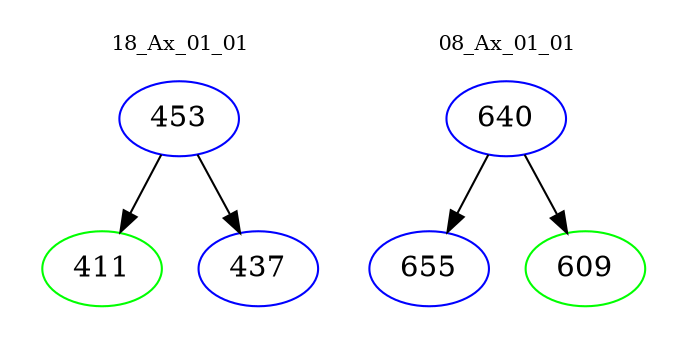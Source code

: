 digraph{
subgraph cluster_0 {
color = white
label = "18_Ax_01_01";
fontsize=10;
T0_453 [label="453", color="blue"]
T0_453 -> T0_411 [color="black"]
T0_411 [label="411", color="green"]
T0_453 -> T0_437 [color="black"]
T0_437 [label="437", color="blue"]
}
subgraph cluster_1 {
color = white
label = "08_Ax_01_01";
fontsize=10;
T1_640 [label="640", color="blue"]
T1_640 -> T1_655 [color="black"]
T1_655 [label="655", color="blue"]
T1_640 -> T1_609 [color="black"]
T1_609 [label="609", color="green"]
}
}
